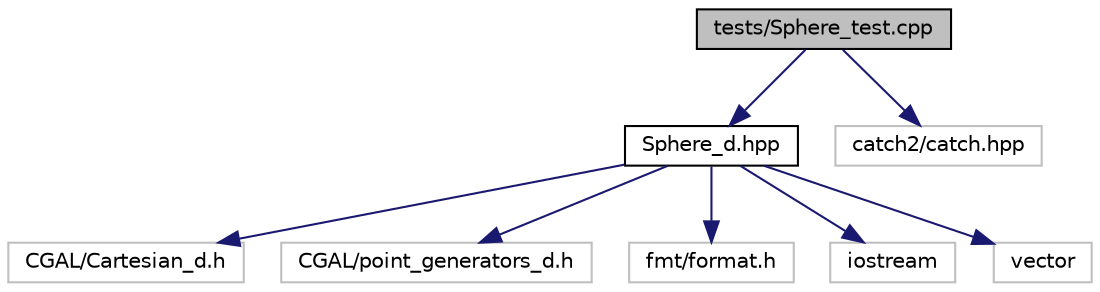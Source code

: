 digraph "tests/Sphere_test.cpp"
{
 // LATEX_PDF_SIZE
  edge [fontname="Helvetica",fontsize="10",labelfontname="Helvetica",labelfontsize="10"];
  node [fontname="Helvetica",fontsize="10",shape=record];
  Node1 [label="tests/Sphere_test.cpp",height=0.2,width=0.4,color="black", fillcolor="grey75", style="filled", fontcolor="black",tooltip="Tests for spheres."];
  Node1 -> Node2 [color="midnightblue",fontsize="10",style="solid",fontname="Helvetica"];
  Node2 [label="Sphere_d.hpp",height=0.2,width=0.4,color="black", fillcolor="white", style="filled",URL="$_sphere__d_8hpp.html",tooltip="Functions on d-Spheres."];
  Node2 -> Node3 [color="midnightblue",fontsize="10",style="solid",fontname="Helvetica"];
  Node3 [label="CGAL/Cartesian_d.h",height=0.2,width=0.4,color="grey75", fillcolor="white", style="filled",tooltip=" "];
  Node2 -> Node4 [color="midnightblue",fontsize="10",style="solid",fontname="Helvetica"];
  Node4 [label="CGAL/point_generators_d.h",height=0.2,width=0.4,color="grey75", fillcolor="white", style="filled",tooltip=" "];
  Node2 -> Node5 [color="midnightblue",fontsize="10",style="solid",fontname="Helvetica"];
  Node5 [label="fmt/format.h",height=0.2,width=0.4,color="grey75", fillcolor="white", style="filled",tooltip=" "];
  Node2 -> Node6 [color="midnightblue",fontsize="10",style="solid",fontname="Helvetica"];
  Node6 [label="iostream",height=0.2,width=0.4,color="grey75", fillcolor="white", style="filled",tooltip=" "];
  Node2 -> Node7 [color="midnightblue",fontsize="10",style="solid",fontname="Helvetica"];
  Node7 [label="vector",height=0.2,width=0.4,color="grey75", fillcolor="white", style="filled",tooltip=" "];
  Node1 -> Node8 [color="midnightblue",fontsize="10",style="solid",fontname="Helvetica"];
  Node8 [label="catch2/catch.hpp",height=0.2,width=0.4,color="grey75", fillcolor="white", style="filled",tooltip=" "];
}
